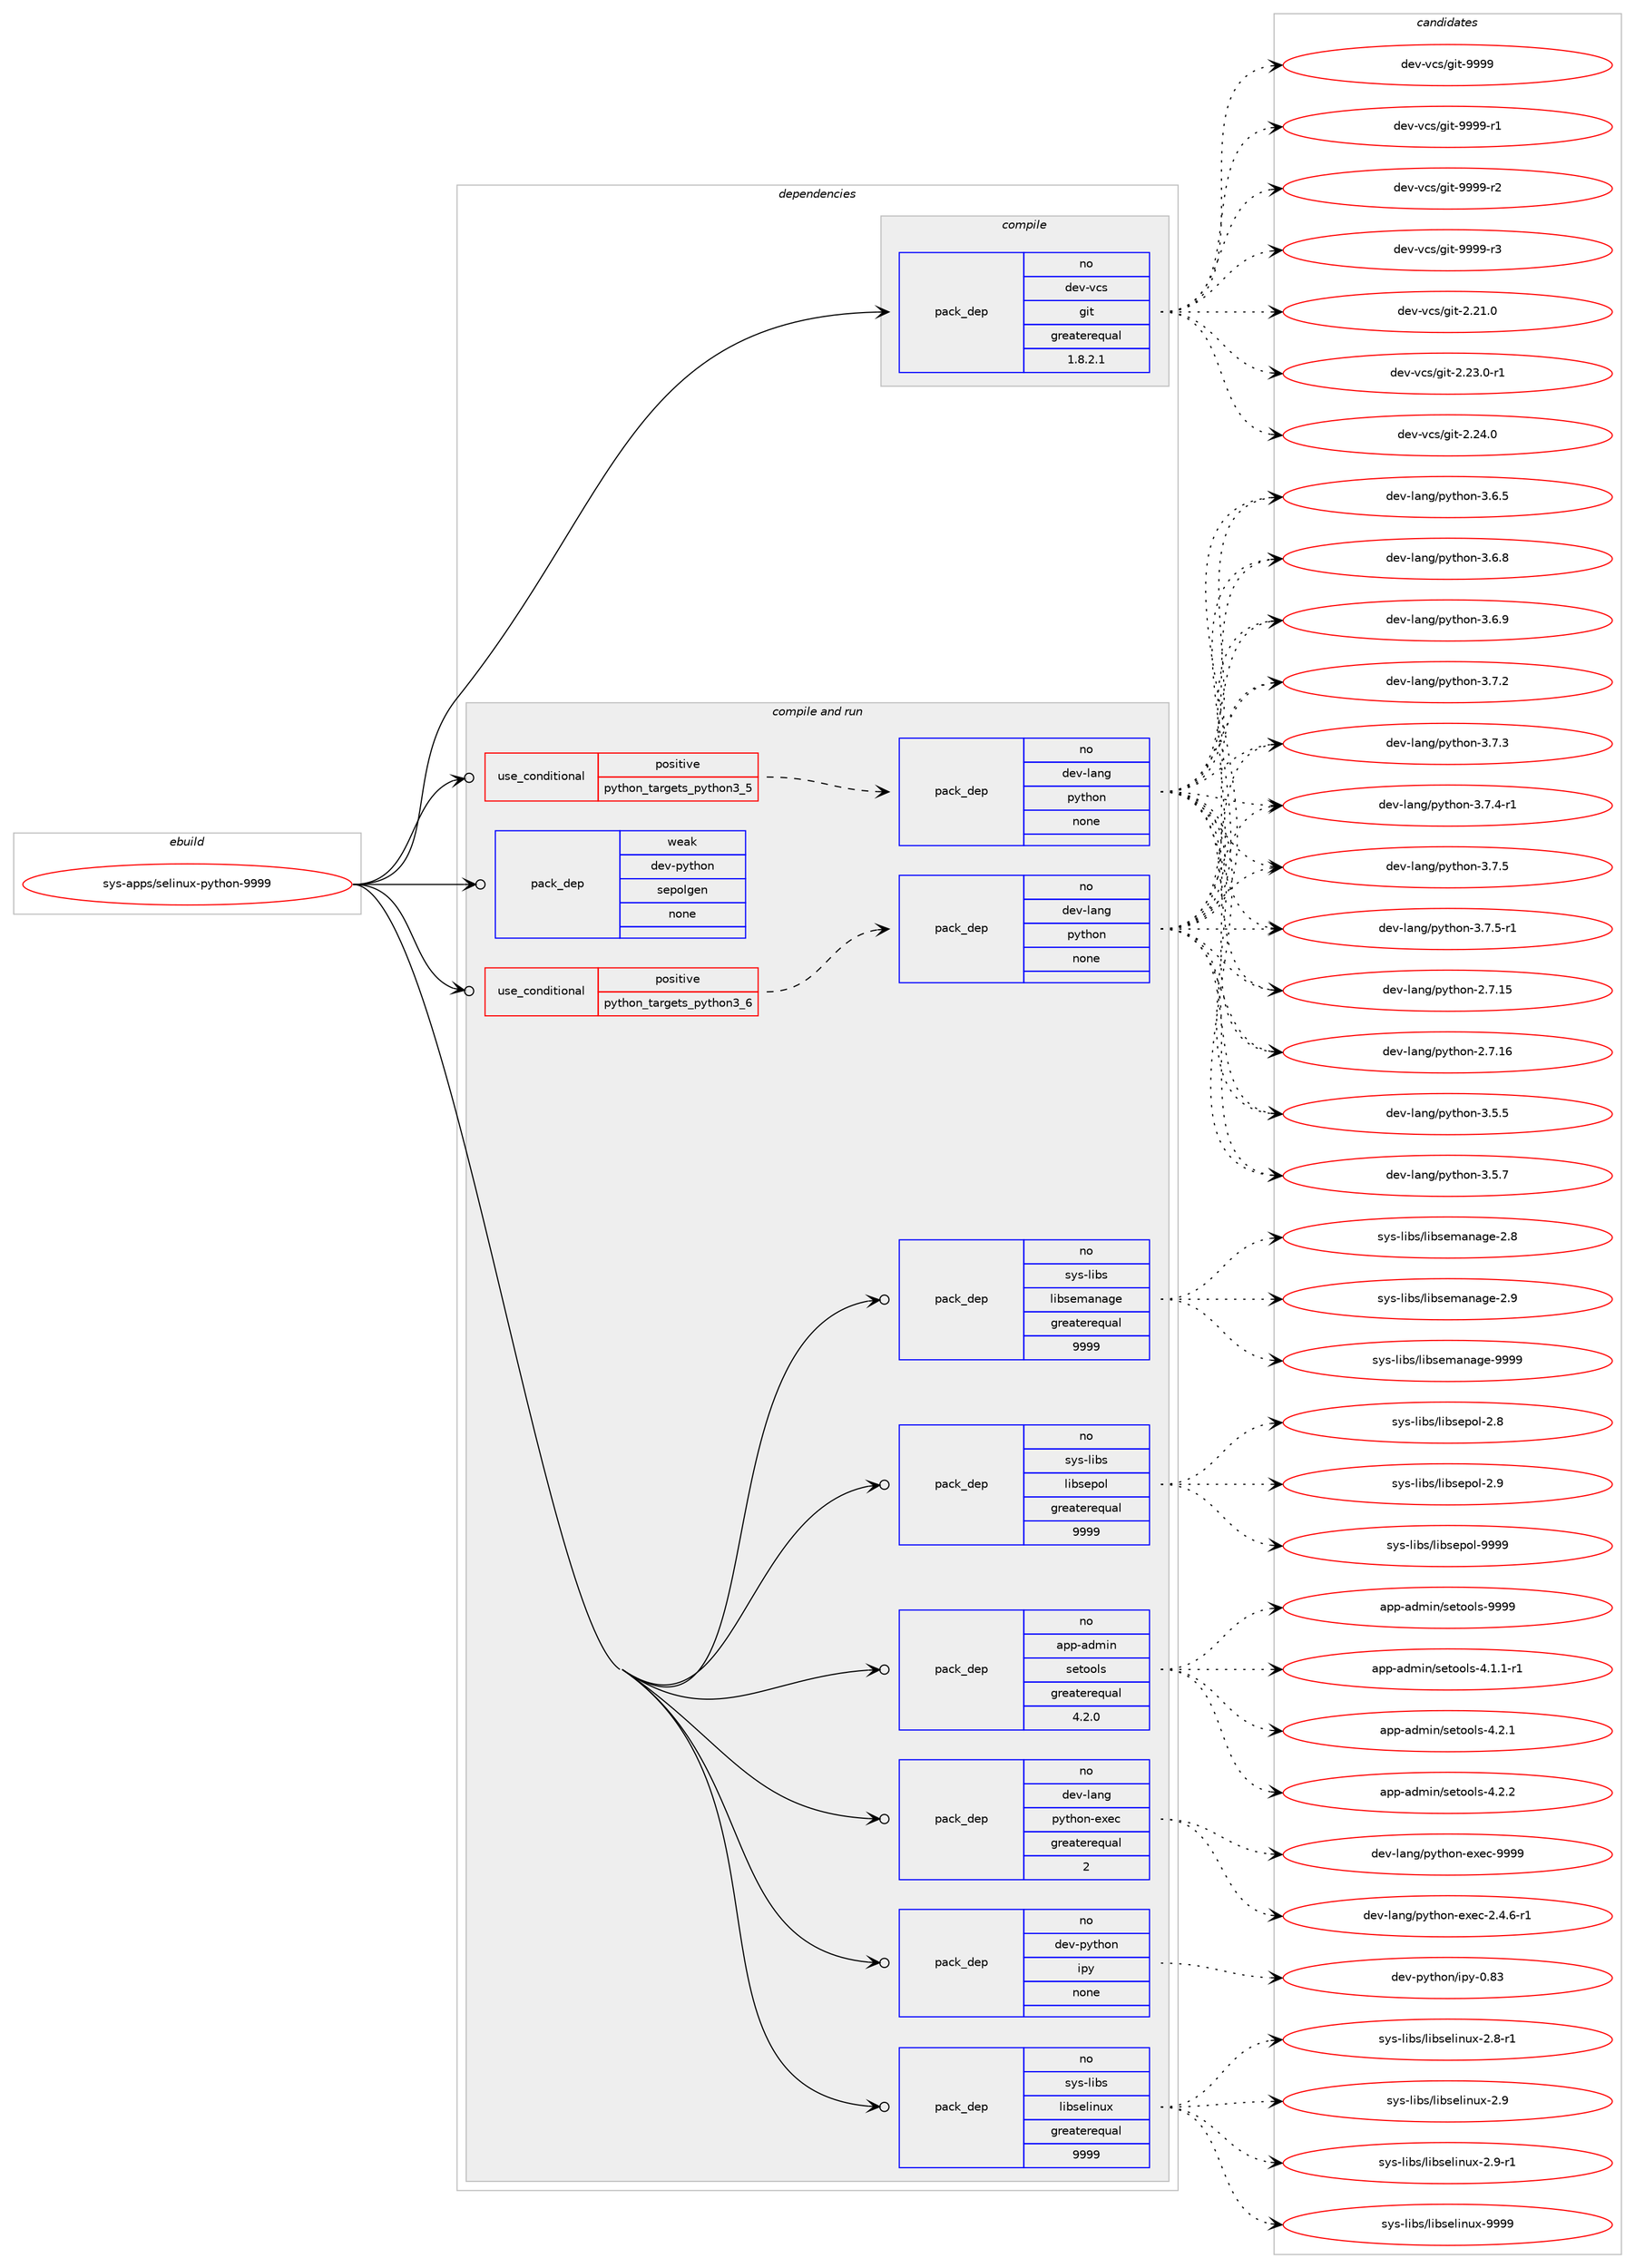 digraph prolog {

# *************
# Graph options
# *************

newrank=true;
concentrate=true;
compound=true;
graph [rankdir=LR,fontname=Helvetica,fontsize=10,ranksep=1.5];#, ranksep=2.5, nodesep=0.2];
edge  [arrowhead=vee];
node  [fontname=Helvetica,fontsize=10];

# **********
# The ebuild
# **********

subgraph cluster_leftcol {
color=gray;
rank=same;
label=<<i>ebuild</i>>;
id [label="sys-apps/selinux-python-9999", color=red, width=4, href="../sys-apps/selinux-python-9999.svg"];
}

# ****************
# The dependencies
# ****************

subgraph cluster_midcol {
color=gray;
label=<<i>dependencies</i>>;
subgraph cluster_compile {
fillcolor="#eeeeee";
style=filled;
label=<<i>compile</i>>;
subgraph pack651061 {
dependency877959 [label=<<TABLE BORDER="0" CELLBORDER="1" CELLSPACING="0" CELLPADDING="4" WIDTH="220"><TR><TD ROWSPAN="6" CELLPADDING="30">pack_dep</TD></TR><TR><TD WIDTH="110">no</TD></TR><TR><TD>dev-vcs</TD></TR><TR><TD>git</TD></TR><TR><TD>greaterequal</TD></TR><TR><TD>1.8.2.1</TD></TR></TABLE>>, shape=none, color=blue];
}
id:e -> dependency877959:w [weight=20,style="solid",arrowhead="vee"];
}
subgraph cluster_compileandrun {
fillcolor="#eeeeee";
style=filled;
label=<<i>compile and run</i>>;
subgraph cond211518 {
dependency877960 [label=<<TABLE BORDER="0" CELLBORDER="1" CELLSPACING="0" CELLPADDING="4"><TR><TD ROWSPAN="3" CELLPADDING="10">use_conditional</TD></TR><TR><TD>positive</TD></TR><TR><TD>python_targets_python3_5</TD></TR></TABLE>>, shape=none, color=red];
subgraph pack651062 {
dependency877961 [label=<<TABLE BORDER="0" CELLBORDER="1" CELLSPACING="0" CELLPADDING="4" WIDTH="220"><TR><TD ROWSPAN="6" CELLPADDING="30">pack_dep</TD></TR><TR><TD WIDTH="110">no</TD></TR><TR><TD>dev-lang</TD></TR><TR><TD>python</TD></TR><TR><TD>none</TD></TR><TR><TD></TD></TR></TABLE>>, shape=none, color=blue];
}
dependency877960:e -> dependency877961:w [weight=20,style="dashed",arrowhead="vee"];
}
id:e -> dependency877960:w [weight=20,style="solid",arrowhead="odotvee"];
subgraph cond211519 {
dependency877962 [label=<<TABLE BORDER="0" CELLBORDER="1" CELLSPACING="0" CELLPADDING="4"><TR><TD ROWSPAN="3" CELLPADDING="10">use_conditional</TD></TR><TR><TD>positive</TD></TR><TR><TD>python_targets_python3_6</TD></TR></TABLE>>, shape=none, color=red];
subgraph pack651063 {
dependency877963 [label=<<TABLE BORDER="0" CELLBORDER="1" CELLSPACING="0" CELLPADDING="4" WIDTH="220"><TR><TD ROWSPAN="6" CELLPADDING="30">pack_dep</TD></TR><TR><TD WIDTH="110">no</TD></TR><TR><TD>dev-lang</TD></TR><TR><TD>python</TD></TR><TR><TD>none</TD></TR><TR><TD></TD></TR></TABLE>>, shape=none, color=blue];
}
dependency877962:e -> dependency877963:w [weight=20,style="dashed",arrowhead="vee"];
}
id:e -> dependency877962:w [weight=20,style="solid",arrowhead="odotvee"];
subgraph pack651064 {
dependency877964 [label=<<TABLE BORDER="0" CELLBORDER="1" CELLSPACING="0" CELLPADDING="4" WIDTH="220"><TR><TD ROWSPAN="6" CELLPADDING="30">pack_dep</TD></TR><TR><TD WIDTH="110">no</TD></TR><TR><TD>app-admin</TD></TR><TR><TD>setools</TD></TR><TR><TD>greaterequal</TD></TR><TR><TD>4.2.0</TD></TR></TABLE>>, shape=none, color=blue];
}
id:e -> dependency877964:w [weight=20,style="solid",arrowhead="odotvee"];
subgraph pack651065 {
dependency877965 [label=<<TABLE BORDER="0" CELLBORDER="1" CELLSPACING="0" CELLPADDING="4" WIDTH="220"><TR><TD ROWSPAN="6" CELLPADDING="30">pack_dep</TD></TR><TR><TD WIDTH="110">no</TD></TR><TR><TD>dev-lang</TD></TR><TR><TD>python-exec</TD></TR><TR><TD>greaterequal</TD></TR><TR><TD>2</TD></TR></TABLE>>, shape=none, color=blue];
}
id:e -> dependency877965:w [weight=20,style="solid",arrowhead="odotvee"];
subgraph pack651066 {
dependency877966 [label=<<TABLE BORDER="0" CELLBORDER="1" CELLSPACING="0" CELLPADDING="4" WIDTH="220"><TR><TD ROWSPAN="6" CELLPADDING="30">pack_dep</TD></TR><TR><TD WIDTH="110">no</TD></TR><TR><TD>dev-python</TD></TR><TR><TD>ipy</TD></TR><TR><TD>none</TD></TR><TR><TD></TD></TR></TABLE>>, shape=none, color=blue];
}
id:e -> dependency877966:w [weight=20,style="solid",arrowhead="odotvee"];
subgraph pack651067 {
dependency877967 [label=<<TABLE BORDER="0" CELLBORDER="1" CELLSPACING="0" CELLPADDING="4" WIDTH="220"><TR><TD ROWSPAN="6" CELLPADDING="30">pack_dep</TD></TR><TR><TD WIDTH="110">no</TD></TR><TR><TD>sys-libs</TD></TR><TR><TD>libselinux</TD></TR><TR><TD>greaterequal</TD></TR><TR><TD>9999</TD></TR></TABLE>>, shape=none, color=blue];
}
id:e -> dependency877967:w [weight=20,style="solid",arrowhead="odotvee"];
subgraph pack651068 {
dependency877968 [label=<<TABLE BORDER="0" CELLBORDER="1" CELLSPACING="0" CELLPADDING="4" WIDTH="220"><TR><TD ROWSPAN="6" CELLPADDING="30">pack_dep</TD></TR><TR><TD WIDTH="110">no</TD></TR><TR><TD>sys-libs</TD></TR><TR><TD>libsemanage</TD></TR><TR><TD>greaterequal</TD></TR><TR><TD>9999</TD></TR></TABLE>>, shape=none, color=blue];
}
id:e -> dependency877968:w [weight=20,style="solid",arrowhead="odotvee"];
subgraph pack651069 {
dependency877969 [label=<<TABLE BORDER="0" CELLBORDER="1" CELLSPACING="0" CELLPADDING="4" WIDTH="220"><TR><TD ROWSPAN="6" CELLPADDING="30">pack_dep</TD></TR><TR><TD WIDTH="110">no</TD></TR><TR><TD>sys-libs</TD></TR><TR><TD>libsepol</TD></TR><TR><TD>greaterequal</TD></TR><TR><TD>9999</TD></TR></TABLE>>, shape=none, color=blue];
}
id:e -> dependency877969:w [weight=20,style="solid",arrowhead="odotvee"];
subgraph pack651070 {
dependency877970 [label=<<TABLE BORDER="0" CELLBORDER="1" CELLSPACING="0" CELLPADDING="4" WIDTH="220"><TR><TD ROWSPAN="6" CELLPADDING="30">pack_dep</TD></TR><TR><TD WIDTH="110">weak</TD></TR><TR><TD>dev-python</TD></TR><TR><TD>sepolgen</TD></TR><TR><TD>none</TD></TR><TR><TD></TD></TR></TABLE>>, shape=none, color=blue];
}
id:e -> dependency877970:w [weight=20,style="solid",arrowhead="odotvee"];
}
subgraph cluster_run {
fillcolor="#eeeeee";
style=filled;
label=<<i>run</i>>;
}
}

# **************
# The candidates
# **************

subgraph cluster_choices {
rank=same;
color=gray;
label=<<i>candidates</i>>;

subgraph choice651061 {
color=black;
nodesep=1;
choice10010111845118991154710310511645504650494648 [label="dev-vcs/git-2.21.0", color=red, width=4,href="../dev-vcs/git-2.21.0.svg"];
choice100101118451189911547103105116455046505146484511449 [label="dev-vcs/git-2.23.0-r1", color=red, width=4,href="../dev-vcs/git-2.23.0-r1.svg"];
choice10010111845118991154710310511645504650524648 [label="dev-vcs/git-2.24.0", color=red, width=4,href="../dev-vcs/git-2.24.0.svg"];
choice1001011184511899115471031051164557575757 [label="dev-vcs/git-9999", color=red, width=4,href="../dev-vcs/git-9999.svg"];
choice10010111845118991154710310511645575757574511449 [label="dev-vcs/git-9999-r1", color=red, width=4,href="../dev-vcs/git-9999-r1.svg"];
choice10010111845118991154710310511645575757574511450 [label="dev-vcs/git-9999-r2", color=red, width=4,href="../dev-vcs/git-9999-r2.svg"];
choice10010111845118991154710310511645575757574511451 [label="dev-vcs/git-9999-r3", color=red, width=4,href="../dev-vcs/git-9999-r3.svg"];
dependency877959:e -> choice10010111845118991154710310511645504650494648:w [style=dotted,weight="100"];
dependency877959:e -> choice100101118451189911547103105116455046505146484511449:w [style=dotted,weight="100"];
dependency877959:e -> choice10010111845118991154710310511645504650524648:w [style=dotted,weight="100"];
dependency877959:e -> choice1001011184511899115471031051164557575757:w [style=dotted,weight="100"];
dependency877959:e -> choice10010111845118991154710310511645575757574511449:w [style=dotted,weight="100"];
dependency877959:e -> choice10010111845118991154710310511645575757574511450:w [style=dotted,weight="100"];
dependency877959:e -> choice10010111845118991154710310511645575757574511451:w [style=dotted,weight="100"];
}
subgraph choice651062 {
color=black;
nodesep=1;
choice10010111845108971101034711212111610411111045504655464953 [label="dev-lang/python-2.7.15", color=red, width=4,href="../dev-lang/python-2.7.15.svg"];
choice10010111845108971101034711212111610411111045504655464954 [label="dev-lang/python-2.7.16", color=red, width=4,href="../dev-lang/python-2.7.16.svg"];
choice100101118451089711010347112121116104111110455146534653 [label="dev-lang/python-3.5.5", color=red, width=4,href="../dev-lang/python-3.5.5.svg"];
choice100101118451089711010347112121116104111110455146534655 [label="dev-lang/python-3.5.7", color=red, width=4,href="../dev-lang/python-3.5.7.svg"];
choice100101118451089711010347112121116104111110455146544653 [label="dev-lang/python-3.6.5", color=red, width=4,href="../dev-lang/python-3.6.5.svg"];
choice100101118451089711010347112121116104111110455146544656 [label="dev-lang/python-3.6.8", color=red, width=4,href="../dev-lang/python-3.6.8.svg"];
choice100101118451089711010347112121116104111110455146544657 [label="dev-lang/python-3.6.9", color=red, width=4,href="../dev-lang/python-3.6.9.svg"];
choice100101118451089711010347112121116104111110455146554650 [label="dev-lang/python-3.7.2", color=red, width=4,href="../dev-lang/python-3.7.2.svg"];
choice100101118451089711010347112121116104111110455146554651 [label="dev-lang/python-3.7.3", color=red, width=4,href="../dev-lang/python-3.7.3.svg"];
choice1001011184510897110103471121211161041111104551465546524511449 [label="dev-lang/python-3.7.4-r1", color=red, width=4,href="../dev-lang/python-3.7.4-r1.svg"];
choice100101118451089711010347112121116104111110455146554653 [label="dev-lang/python-3.7.5", color=red, width=4,href="../dev-lang/python-3.7.5.svg"];
choice1001011184510897110103471121211161041111104551465546534511449 [label="dev-lang/python-3.7.5-r1", color=red, width=4,href="../dev-lang/python-3.7.5-r1.svg"];
dependency877961:e -> choice10010111845108971101034711212111610411111045504655464953:w [style=dotted,weight="100"];
dependency877961:e -> choice10010111845108971101034711212111610411111045504655464954:w [style=dotted,weight="100"];
dependency877961:e -> choice100101118451089711010347112121116104111110455146534653:w [style=dotted,weight="100"];
dependency877961:e -> choice100101118451089711010347112121116104111110455146534655:w [style=dotted,weight="100"];
dependency877961:e -> choice100101118451089711010347112121116104111110455146544653:w [style=dotted,weight="100"];
dependency877961:e -> choice100101118451089711010347112121116104111110455146544656:w [style=dotted,weight="100"];
dependency877961:e -> choice100101118451089711010347112121116104111110455146544657:w [style=dotted,weight="100"];
dependency877961:e -> choice100101118451089711010347112121116104111110455146554650:w [style=dotted,weight="100"];
dependency877961:e -> choice100101118451089711010347112121116104111110455146554651:w [style=dotted,weight="100"];
dependency877961:e -> choice1001011184510897110103471121211161041111104551465546524511449:w [style=dotted,weight="100"];
dependency877961:e -> choice100101118451089711010347112121116104111110455146554653:w [style=dotted,weight="100"];
dependency877961:e -> choice1001011184510897110103471121211161041111104551465546534511449:w [style=dotted,weight="100"];
}
subgraph choice651063 {
color=black;
nodesep=1;
choice10010111845108971101034711212111610411111045504655464953 [label="dev-lang/python-2.7.15", color=red, width=4,href="../dev-lang/python-2.7.15.svg"];
choice10010111845108971101034711212111610411111045504655464954 [label="dev-lang/python-2.7.16", color=red, width=4,href="../dev-lang/python-2.7.16.svg"];
choice100101118451089711010347112121116104111110455146534653 [label="dev-lang/python-3.5.5", color=red, width=4,href="../dev-lang/python-3.5.5.svg"];
choice100101118451089711010347112121116104111110455146534655 [label="dev-lang/python-3.5.7", color=red, width=4,href="../dev-lang/python-3.5.7.svg"];
choice100101118451089711010347112121116104111110455146544653 [label="dev-lang/python-3.6.5", color=red, width=4,href="../dev-lang/python-3.6.5.svg"];
choice100101118451089711010347112121116104111110455146544656 [label="dev-lang/python-3.6.8", color=red, width=4,href="../dev-lang/python-3.6.8.svg"];
choice100101118451089711010347112121116104111110455146544657 [label="dev-lang/python-3.6.9", color=red, width=4,href="../dev-lang/python-3.6.9.svg"];
choice100101118451089711010347112121116104111110455146554650 [label="dev-lang/python-3.7.2", color=red, width=4,href="../dev-lang/python-3.7.2.svg"];
choice100101118451089711010347112121116104111110455146554651 [label="dev-lang/python-3.7.3", color=red, width=4,href="../dev-lang/python-3.7.3.svg"];
choice1001011184510897110103471121211161041111104551465546524511449 [label="dev-lang/python-3.7.4-r1", color=red, width=4,href="../dev-lang/python-3.7.4-r1.svg"];
choice100101118451089711010347112121116104111110455146554653 [label="dev-lang/python-3.7.5", color=red, width=4,href="../dev-lang/python-3.7.5.svg"];
choice1001011184510897110103471121211161041111104551465546534511449 [label="dev-lang/python-3.7.5-r1", color=red, width=4,href="../dev-lang/python-3.7.5-r1.svg"];
dependency877963:e -> choice10010111845108971101034711212111610411111045504655464953:w [style=dotted,weight="100"];
dependency877963:e -> choice10010111845108971101034711212111610411111045504655464954:w [style=dotted,weight="100"];
dependency877963:e -> choice100101118451089711010347112121116104111110455146534653:w [style=dotted,weight="100"];
dependency877963:e -> choice100101118451089711010347112121116104111110455146534655:w [style=dotted,weight="100"];
dependency877963:e -> choice100101118451089711010347112121116104111110455146544653:w [style=dotted,weight="100"];
dependency877963:e -> choice100101118451089711010347112121116104111110455146544656:w [style=dotted,weight="100"];
dependency877963:e -> choice100101118451089711010347112121116104111110455146544657:w [style=dotted,weight="100"];
dependency877963:e -> choice100101118451089711010347112121116104111110455146554650:w [style=dotted,weight="100"];
dependency877963:e -> choice100101118451089711010347112121116104111110455146554651:w [style=dotted,weight="100"];
dependency877963:e -> choice1001011184510897110103471121211161041111104551465546524511449:w [style=dotted,weight="100"];
dependency877963:e -> choice100101118451089711010347112121116104111110455146554653:w [style=dotted,weight="100"];
dependency877963:e -> choice1001011184510897110103471121211161041111104551465546534511449:w [style=dotted,weight="100"];
}
subgraph choice651064 {
color=black;
nodesep=1;
choice971121124597100109105110471151011161111111081154552464946494511449 [label="app-admin/setools-4.1.1-r1", color=red, width=4,href="../app-admin/setools-4.1.1-r1.svg"];
choice97112112459710010910511047115101116111111108115455246504649 [label="app-admin/setools-4.2.1", color=red, width=4,href="../app-admin/setools-4.2.1.svg"];
choice97112112459710010910511047115101116111111108115455246504650 [label="app-admin/setools-4.2.2", color=red, width=4,href="../app-admin/setools-4.2.2.svg"];
choice971121124597100109105110471151011161111111081154557575757 [label="app-admin/setools-9999", color=red, width=4,href="../app-admin/setools-9999.svg"];
dependency877964:e -> choice971121124597100109105110471151011161111111081154552464946494511449:w [style=dotted,weight="100"];
dependency877964:e -> choice97112112459710010910511047115101116111111108115455246504649:w [style=dotted,weight="100"];
dependency877964:e -> choice97112112459710010910511047115101116111111108115455246504650:w [style=dotted,weight="100"];
dependency877964:e -> choice971121124597100109105110471151011161111111081154557575757:w [style=dotted,weight="100"];
}
subgraph choice651065 {
color=black;
nodesep=1;
choice10010111845108971101034711212111610411111045101120101994550465246544511449 [label="dev-lang/python-exec-2.4.6-r1", color=red, width=4,href="../dev-lang/python-exec-2.4.6-r1.svg"];
choice10010111845108971101034711212111610411111045101120101994557575757 [label="dev-lang/python-exec-9999", color=red, width=4,href="../dev-lang/python-exec-9999.svg"];
dependency877965:e -> choice10010111845108971101034711212111610411111045101120101994550465246544511449:w [style=dotted,weight="100"];
dependency877965:e -> choice10010111845108971101034711212111610411111045101120101994557575757:w [style=dotted,weight="100"];
}
subgraph choice651066 {
color=black;
nodesep=1;
choice10010111845112121116104111110471051121214548465651 [label="dev-python/ipy-0.83", color=red, width=4,href="../dev-python/ipy-0.83.svg"];
dependency877966:e -> choice10010111845112121116104111110471051121214548465651:w [style=dotted,weight="100"];
}
subgraph choice651067 {
color=black;
nodesep=1;
choice11512111545108105981154710810598115101108105110117120455046564511449 [label="sys-libs/libselinux-2.8-r1", color=red, width=4,href="../sys-libs/libselinux-2.8-r1.svg"];
choice1151211154510810598115471081059811510110810511011712045504657 [label="sys-libs/libselinux-2.9", color=red, width=4,href="../sys-libs/libselinux-2.9.svg"];
choice11512111545108105981154710810598115101108105110117120455046574511449 [label="sys-libs/libselinux-2.9-r1", color=red, width=4,href="../sys-libs/libselinux-2.9-r1.svg"];
choice115121115451081059811547108105981151011081051101171204557575757 [label="sys-libs/libselinux-9999", color=red, width=4,href="../sys-libs/libselinux-9999.svg"];
dependency877967:e -> choice11512111545108105981154710810598115101108105110117120455046564511449:w [style=dotted,weight="100"];
dependency877967:e -> choice1151211154510810598115471081059811510110810511011712045504657:w [style=dotted,weight="100"];
dependency877967:e -> choice11512111545108105981154710810598115101108105110117120455046574511449:w [style=dotted,weight="100"];
dependency877967:e -> choice115121115451081059811547108105981151011081051101171204557575757:w [style=dotted,weight="100"];
}
subgraph choice651068 {
color=black;
nodesep=1;
choice11512111545108105981154710810598115101109971109710310145504656 [label="sys-libs/libsemanage-2.8", color=red, width=4,href="../sys-libs/libsemanage-2.8.svg"];
choice11512111545108105981154710810598115101109971109710310145504657 [label="sys-libs/libsemanage-2.9", color=red, width=4,href="../sys-libs/libsemanage-2.9.svg"];
choice1151211154510810598115471081059811510110997110971031014557575757 [label="sys-libs/libsemanage-9999", color=red, width=4,href="../sys-libs/libsemanage-9999.svg"];
dependency877968:e -> choice11512111545108105981154710810598115101109971109710310145504656:w [style=dotted,weight="100"];
dependency877968:e -> choice11512111545108105981154710810598115101109971109710310145504657:w [style=dotted,weight="100"];
dependency877968:e -> choice1151211154510810598115471081059811510110997110971031014557575757:w [style=dotted,weight="100"];
}
subgraph choice651069 {
color=black;
nodesep=1;
choice1151211154510810598115471081059811510111211110845504656 [label="sys-libs/libsepol-2.8", color=red, width=4,href="../sys-libs/libsepol-2.8.svg"];
choice1151211154510810598115471081059811510111211110845504657 [label="sys-libs/libsepol-2.9", color=red, width=4,href="../sys-libs/libsepol-2.9.svg"];
choice115121115451081059811547108105981151011121111084557575757 [label="sys-libs/libsepol-9999", color=red, width=4,href="../sys-libs/libsepol-9999.svg"];
dependency877969:e -> choice1151211154510810598115471081059811510111211110845504656:w [style=dotted,weight="100"];
dependency877969:e -> choice1151211154510810598115471081059811510111211110845504657:w [style=dotted,weight="100"];
dependency877969:e -> choice115121115451081059811547108105981151011121111084557575757:w [style=dotted,weight="100"];
}
subgraph choice651070 {
color=black;
nodesep=1;
}
}

}
